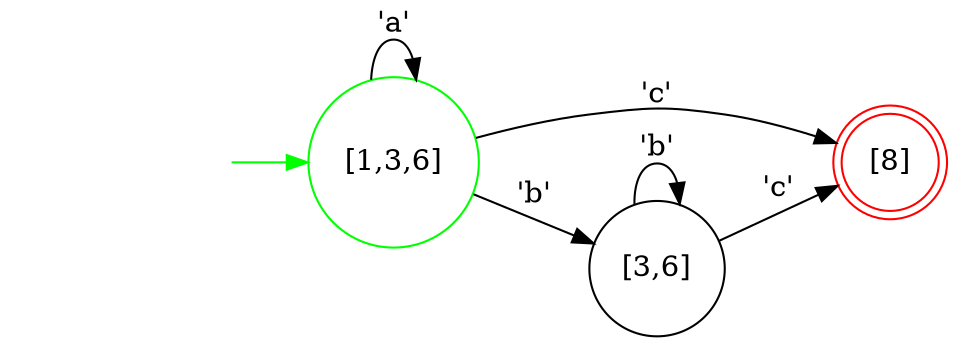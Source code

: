 digraph myFile {
 rankdir = LR ;
 "[1,3,6]" [shape=circle , label="[1,3,6]" ,color=black];
 "[8]" [shape=circle , label="[8]" ,color=black];
 "[3,6]" [shape=circle , label="[3,6]" ,color=black];
 
 "[1,3,6]" [shape=circle , label= "[1,3,6]", color=green];
 
 
 "[8]" [shape=doublecircle , color=red];
 
 "[1,3,6]" -> "[1,3,6]" [label = "'a'"];
 "[1,3,6]" -> "[3,6]" [label = "'b'"];
 "[1,3,6]" -> "[8]" [label = "'c'"];
 
 
 "[3,6]" -> "[3,6]" [label = "'b'"];
 "[3,6]" -> "[8]" [label = "'c'"];
 
 node [shape=none, lavel=initialState, style = invis];
"_newState_1" -> "[1,3,6]" [color = green];
 
}